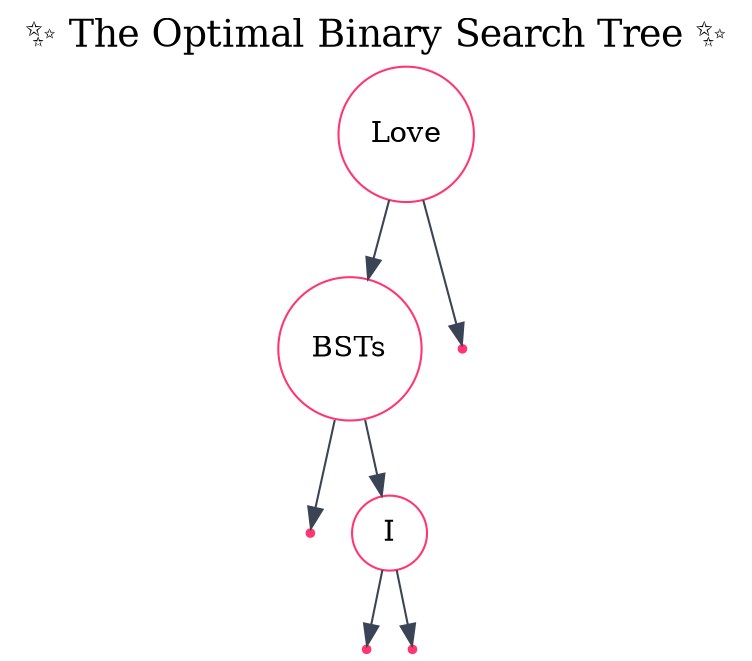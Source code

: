 digraph OBST {
  label="✨ The Optimal Binary Search Tree ✨";
  labelloc="t";
  fontsize=18;
node [shape=circle, style=solid, color="#FF3671", fontcolor=black, fontsize=14;
];
edge [color="#3B4455"];
  "Love" -> "BSTs";
  null0 [shape=point];
  "BSTs" -> null0;
  "BSTs" -> "I";
  null1 [shape=point];
  "I" -> null1;
  null2 [shape=point];
  "I" -> null2;
  null3 [shape=point];
  "Love" -> null3;
}
